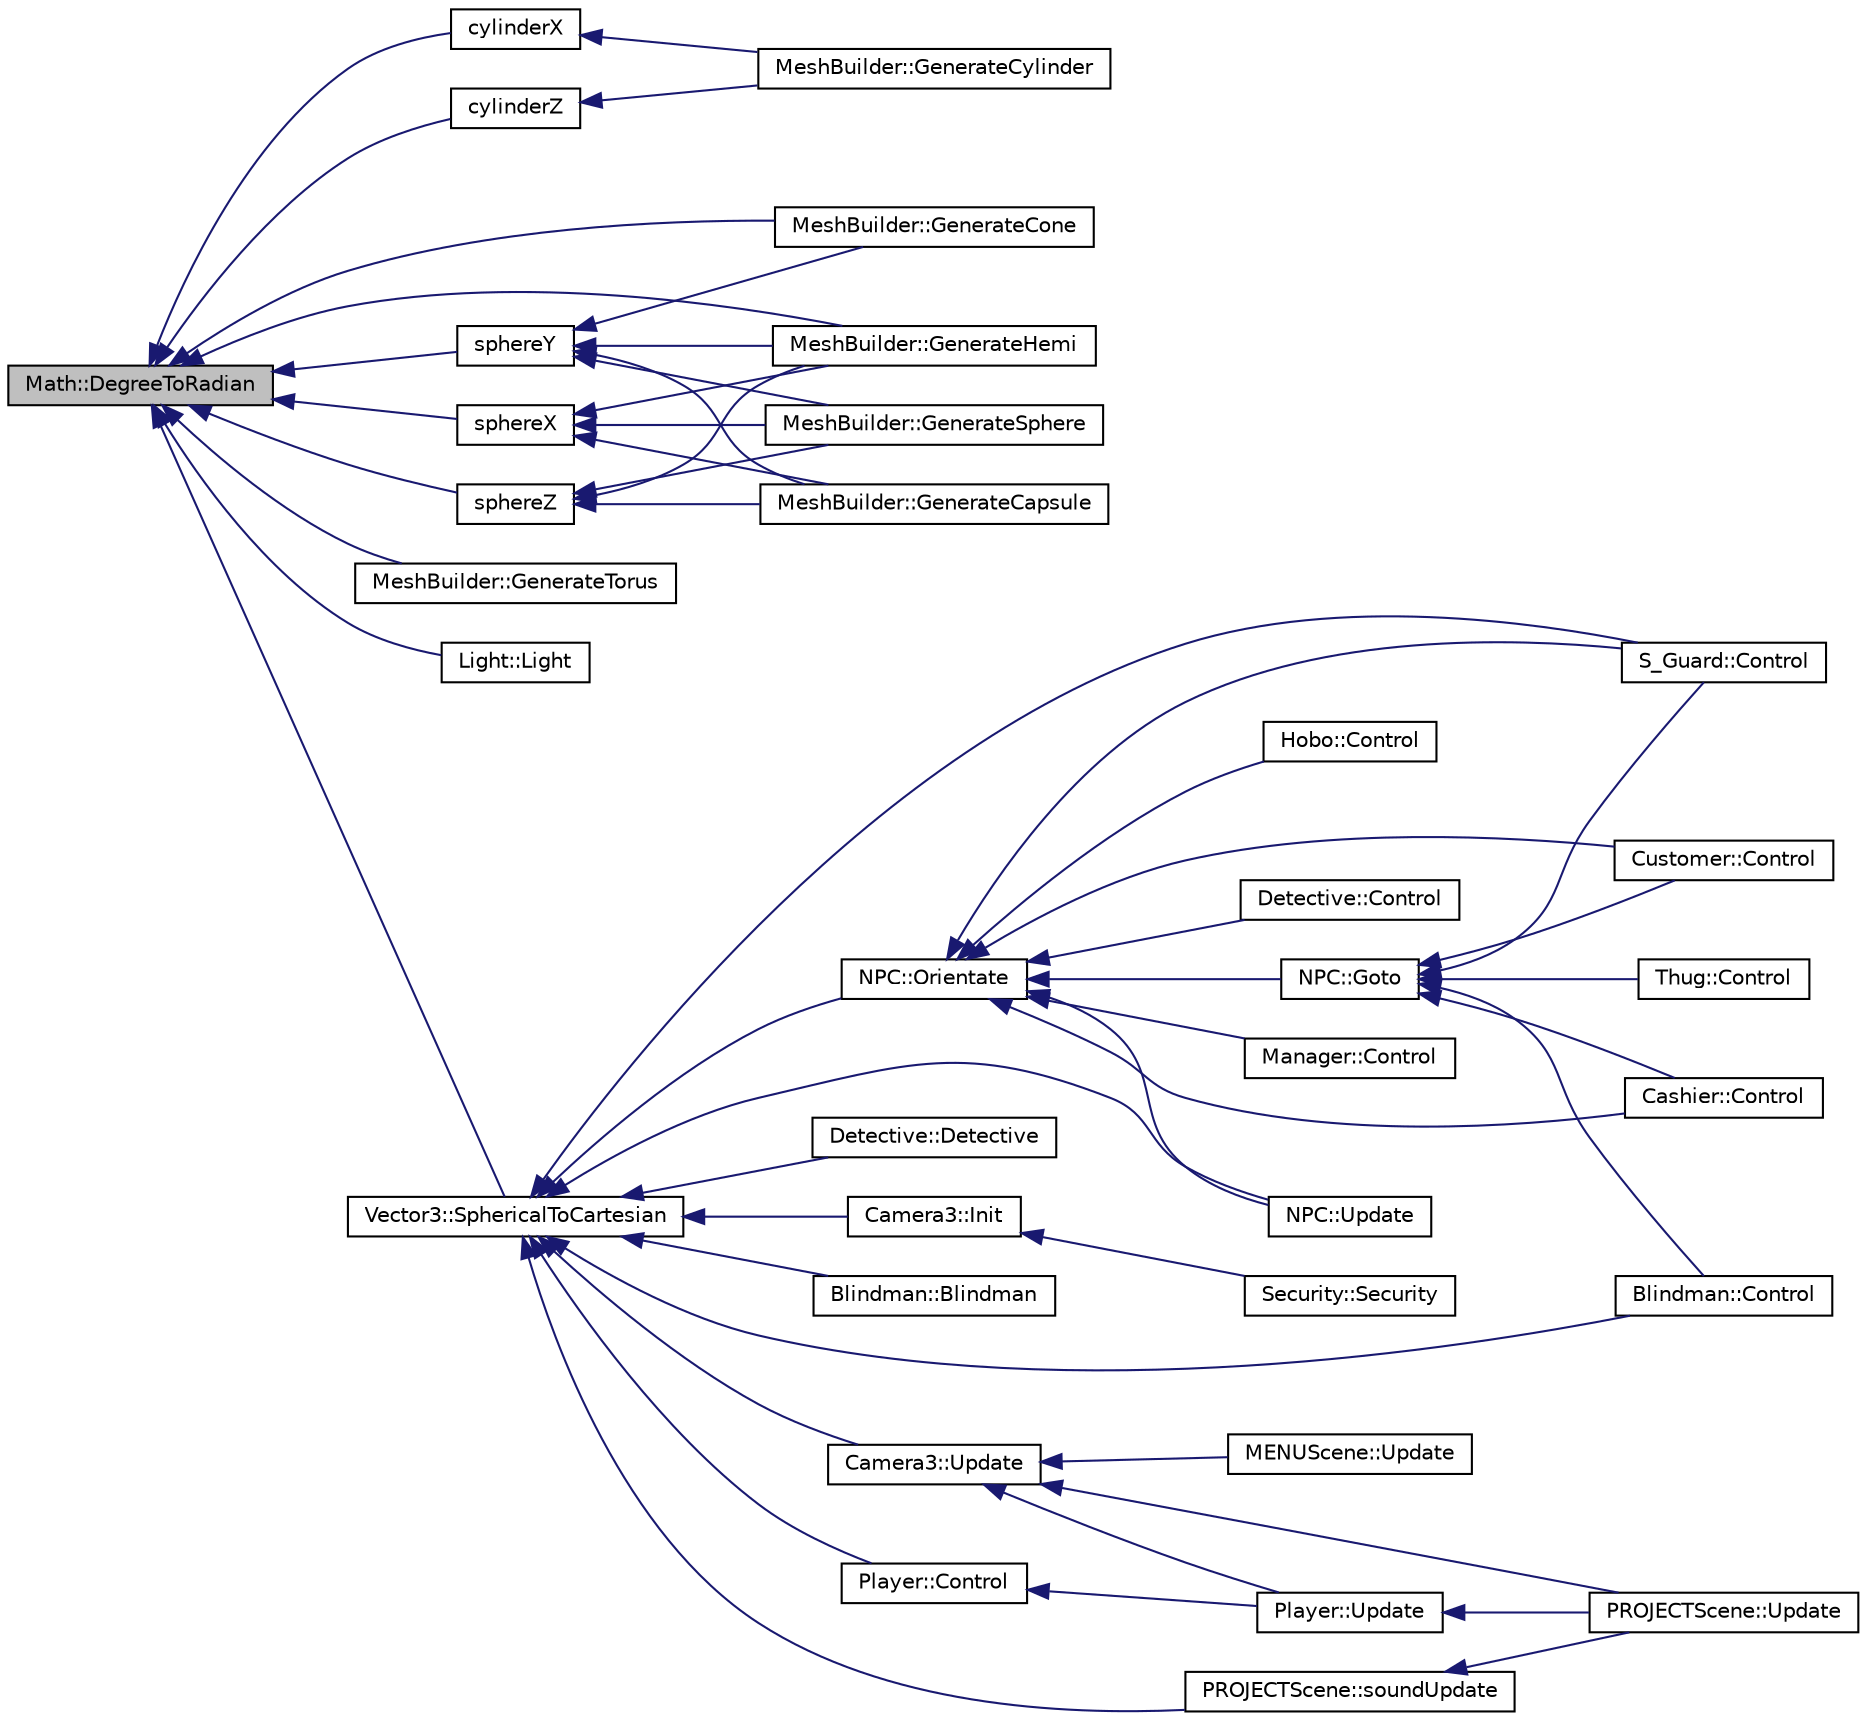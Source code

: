 digraph "Math::DegreeToRadian"
{
  bgcolor="transparent";
  edge [fontname="Helvetica",fontsize="10",labelfontname="Helvetica",labelfontsize="10"];
  node [fontname="Helvetica",fontsize="10",shape=record];
  rankdir="LR";
  Node1 [label="Math::DegreeToRadian",height=0.2,width=0.4,color="black", fillcolor="grey75", style="filled", fontcolor="black"];
  Node1 -> Node2 [dir="back",color="midnightblue",fontsize="10",style="solid",fontname="Helvetica"];
  Node2 [label="cylinderX",height=0.2,width=0.4,color="black",URL="$MeshBuilder_8cpp.html#af69cd953e182610b7858d10e44de8095"];
  Node2 -> Node3 [dir="back",color="midnightblue",fontsize="10",style="solid",fontname="Helvetica"];
  Node3 [label="MeshBuilder::GenerateCylinder",height=0.2,width=0.4,color="black",URL="$classMeshBuilder.html#a283edcbedde3c75acf96907182a725b8",tooltip="Generate the vertices of a cylinder; Use color for each vertex Then generate the VBO/IBO and store th..."];
  Node1 -> Node4 [dir="back",color="midnightblue",fontsize="10",style="solid",fontname="Helvetica"];
  Node4 [label="cylinderZ",height=0.2,width=0.4,color="black",URL="$MeshBuilder_8cpp.html#ad4c5cfc88779344e551288f07a734b99"];
  Node4 -> Node3 [dir="back",color="midnightblue",fontsize="10",style="solid",fontname="Helvetica"];
  Node1 -> Node5 [dir="back",color="midnightblue",fontsize="10",style="solid",fontname="Helvetica"];
  Node5 [label="MeshBuilder::GenerateCone",height=0.2,width=0.4,color="black",URL="$classMeshBuilder.html#a27562f4f20e5e089cc5680c1d20f36ab"];
  Node1 -> Node6 [dir="back",color="midnightblue",fontsize="10",style="solid",fontname="Helvetica"];
  Node6 [label="MeshBuilder::GenerateHemi",height=0.2,width=0.4,color="black",URL="$classMeshBuilder.html#af27e0bbaa8cfa853111d443a4ba37d5c",tooltip="Generate the vertices of a hemisphere; Use color for each vertex Then generate the VBO/IBO and store ..."];
  Node1 -> Node7 [dir="back",color="midnightblue",fontsize="10",style="solid",fontname="Helvetica"];
  Node7 [label="MeshBuilder::GenerateTorus",height=0.2,width=0.4,color="black",URL="$classMeshBuilder.html#aa0fd7de9ef15dbc113a3f84b859ebe95"];
  Node1 -> Node8 [dir="back",color="midnightblue",fontsize="10",style="solid",fontname="Helvetica"];
  Node8 [label="Light::Light",height=0.2,width=0.4,color="black",URL="$structLight.html#aeb5df09a25a32f19fdffa761268ba24f"];
  Node1 -> Node9 [dir="back",color="midnightblue",fontsize="10",style="solid",fontname="Helvetica"];
  Node9 [label="sphereX",height=0.2,width=0.4,color="black",URL="$MeshBuilder_8cpp.html#a42b85724173510abff8489cfe7806c3f"];
  Node9 -> Node10 [dir="back",color="midnightblue",fontsize="10",style="solid",fontname="Helvetica"];
  Node10 [label="MeshBuilder::GenerateCapsule",height=0.2,width=0.4,color="black",URL="$classMeshBuilder.html#ad1e169f5ff628a5f2a59a239def9c6be",tooltip="Generate the vertices of a capsule (cylinder with hemisphere at top & bottom); Use color for each ver..."];
  Node9 -> Node6 [dir="back",color="midnightblue",fontsize="10",style="solid",fontname="Helvetica"];
  Node9 -> Node11 [dir="back",color="midnightblue",fontsize="10",style="solid",fontname="Helvetica"];
  Node11 [label="MeshBuilder::GenerateSphere",height=0.2,width=0.4,color="black",URL="$classMeshBuilder.html#a10f627b0355a031b42d0337e95d2af56",tooltip="Generate the vertices of a sphere; Use color for each vertex Then generate the VBO/IBO and store them..."];
  Node1 -> Node12 [dir="back",color="midnightblue",fontsize="10",style="solid",fontname="Helvetica"];
  Node12 [label="sphereY",height=0.2,width=0.4,color="black",URL="$MeshBuilder_8cpp.html#a2eecb745cd0d786dbb888a9439ff2794"];
  Node12 -> Node10 [dir="back",color="midnightblue",fontsize="10",style="solid",fontname="Helvetica"];
  Node12 -> Node5 [dir="back",color="midnightblue",fontsize="10",style="solid",fontname="Helvetica"];
  Node12 -> Node6 [dir="back",color="midnightblue",fontsize="10",style="solid",fontname="Helvetica"];
  Node12 -> Node11 [dir="back",color="midnightblue",fontsize="10",style="solid",fontname="Helvetica"];
  Node1 -> Node13 [dir="back",color="midnightblue",fontsize="10",style="solid",fontname="Helvetica"];
  Node13 [label="sphereZ",height=0.2,width=0.4,color="black",URL="$MeshBuilder_8cpp.html#ad611a1f30697cb26b310c16a493d8c4f"];
  Node13 -> Node10 [dir="back",color="midnightblue",fontsize="10",style="solid",fontname="Helvetica"];
  Node13 -> Node6 [dir="back",color="midnightblue",fontsize="10",style="solid",fontname="Helvetica"];
  Node13 -> Node11 [dir="back",color="midnightblue",fontsize="10",style="solid",fontname="Helvetica"];
  Node1 -> Node14 [dir="back",color="midnightblue",fontsize="10",style="solid",fontname="Helvetica"];
  Node14 [label="Vector3::SphericalToCartesian",height=0.2,width=0.4,color="black",URL="$structVector3.html#ab3b1af4c82ca09bf8ce997c205e3cb10"];
  Node14 -> Node15 [dir="back",color="midnightblue",fontsize="10",style="solid",fontname="Helvetica"];
  Node15 [label="Blindman::Blindman",height=0.2,width=0.4,color="black",URL="$classBlindman.html#a95e87f7791f5838fe069515f5734f89d"];
  Node14 -> Node16 [dir="back",color="midnightblue",fontsize="10",style="solid",fontname="Helvetica"];
  Node16 [label="Player::Control",height=0.2,width=0.4,color="black",URL="$classPlayer.html#ab5814b0518cf6aa4ee4955630840b481",tooltip="PLayer Control. "];
  Node16 -> Node17 [dir="back",color="midnightblue",fontsize="10",style="solid",fontname="Helvetica"];
  Node17 [label="Player::Update",height=0.2,width=0.4,color="black",URL="$classPlayer.html#a522cbf980cc179616292e2b25399c1dc",tooltip="PLayer Update function. "];
  Node17 -> Node18 [dir="back",color="midnightblue",fontsize="10",style="solid",fontname="Helvetica"];
  Node18 [label="PROJECTScene::Update",height=0.2,width=0.4,color="black",URL="$classPROJECTScene.html#ab4521f32fd8e1e5901c9896404e09789",tooltip="Upadte. "];
  Node14 -> Node19 [dir="back",color="midnightblue",fontsize="10",style="solid",fontname="Helvetica"];
  Node19 [label="Blindman::Control",height=0.2,width=0.4,color="black",URL="$classBlindman.html#a1075050c7a1ad2ccb92e39f107bdc831",tooltip="Blindman Control. "];
  Node14 -> Node20 [dir="back",color="midnightblue",fontsize="10",style="solid",fontname="Helvetica"];
  Node20 [label="S_Guard::Control",height=0.2,width=0.4,color="black",URL="$classS__Guard.html#a757e5c4e30aeae82816f6f93c20858b2",tooltip="Security Control. "];
  Node14 -> Node21 [dir="back",color="midnightblue",fontsize="10",style="solid",fontname="Helvetica"];
  Node21 [label="Detective::Detective",height=0.2,width=0.4,color="black",URL="$classDetective.html#adf30d397574d2d3d7c07e6a027bb5899"];
  Node14 -> Node22 [dir="back",color="midnightblue",fontsize="10",style="solid",fontname="Helvetica"];
  Node22 [label="Camera3::Init",height=0.2,width=0.4,color="black",URL="$classCamera3.html#a1cb8d466abcd4d1ad4567846dcca1ce5",tooltip="This is the initializer. "];
  Node22 -> Node23 [dir="back",color="midnightblue",fontsize="10",style="solid",fontname="Helvetica"];
  Node23 [label="Security::Security",height=0.2,width=0.4,color="black",URL="$classSecurity.html#ae7a09d00c186c6587e9fda320a885c28"];
  Node14 -> Node24 [dir="back",color="midnightblue",fontsize="10",style="solid",fontname="Helvetica"];
  Node24 [label="NPC::Orientate",height=0.2,width=0.4,color="black",URL="$classNPC.html#a1dd6753d963d97c35971f223843fa20b",tooltip="Orientation. "];
  Node24 -> Node25 [dir="back",color="midnightblue",fontsize="10",style="solid",fontname="Helvetica"];
  Node25 [label="Hobo::Control",height=0.2,width=0.4,color="black",URL="$classHobo.html#afcf4cdc2748d1a3ace0059ac87631509",tooltip="Hobo control. "];
  Node24 -> Node26 [dir="back",color="midnightblue",fontsize="10",style="solid",fontname="Helvetica"];
  Node26 [label="Cashier::Control",height=0.2,width=0.4,color="black",URL="$classCashier.html#a4932c14600f942a852991044f7d99fcb",tooltip="Cashier Control. "];
  Node24 -> Node27 [dir="back",color="midnightblue",fontsize="10",style="solid",fontname="Helvetica"];
  Node27 [label="Customer::Control",height=0.2,width=0.4,color="black",URL="$classCustomer.html#a21ad635f8e45a5a82d28ce59c11b37d0",tooltip="Customer Control. "];
  Node24 -> Node28 [dir="back",color="midnightblue",fontsize="10",style="solid",fontname="Helvetica"];
  Node28 [label="Detective::Control",height=0.2,width=0.4,color="black",URL="$classDetective.html#a6c4bd2e90dc9cd222cab66e86bee7a49",tooltip="Detective Control. "];
  Node24 -> Node20 [dir="back",color="midnightblue",fontsize="10",style="solid",fontname="Helvetica"];
  Node24 -> Node29 [dir="back",color="midnightblue",fontsize="10",style="solid",fontname="Helvetica"];
  Node29 [label="Manager::Control",height=0.2,width=0.4,color="black",URL="$classManager.html#aa23a22bfd454e602d39588a6b6b23224",tooltip="Manager Control. "];
  Node24 -> Node30 [dir="back",color="midnightblue",fontsize="10",style="solid",fontname="Helvetica"];
  Node30 [label="NPC::Goto",height=0.2,width=0.4,color="black",URL="$classNPC.html#a6f8d69aac667c616c6e42d49358cf968",tooltip="Go to function. "];
  Node30 -> Node31 [dir="back",color="midnightblue",fontsize="10",style="solid",fontname="Helvetica"];
  Node31 [label="Thug::Control",height=0.2,width=0.4,color="black",URL="$classThug.html#acb36644581f6c78939ad2711b96fc7ba",tooltip="Thug control. "];
  Node30 -> Node26 [dir="back",color="midnightblue",fontsize="10",style="solid",fontname="Helvetica"];
  Node30 -> Node19 [dir="back",color="midnightblue",fontsize="10",style="solid",fontname="Helvetica"];
  Node30 -> Node27 [dir="back",color="midnightblue",fontsize="10",style="solid",fontname="Helvetica"];
  Node30 -> Node20 [dir="back",color="midnightblue",fontsize="10",style="solid",fontname="Helvetica"];
  Node24 -> Node32 [dir="back",color="midnightblue",fontsize="10",style="solid",fontname="Helvetica"];
  Node32 [label="NPC::Update",height=0.2,width=0.4,color="black",URL="$classNPC.html#a24721357146b87e473c740fe9f295841",tooltip="Update function. "];
  Node14 -> Node33 [dir="back",color="midnightblue",fontsize="10",style="solid",fontname="Helvetica"];
  Node33 [label="PROJECTScene::soundUpdate",height=0.2,width=0.4,color="black",URL="$classPROJECTScene.html#a9a58de28e3dbff47b5ff73f51168b31c",tooltip="This is the sound update for playing diff sounds. "];
  Node33 -> Node18 [dir="back",color="midnightblue",fontsize="10",style="solid",fontname="Helvetica"];
  Node14 -> Node34 [dir="back",color="midnightblue",fontsize="10",style="solid",fontname="Helvetica"];
  Node34 [label="Camera3::Update",height=0.2,width=0.4,color="black",URL="$classCamera3.html#acc5d4103826cda6d20b80a0d35eacdbe",tooltip="This is the update function. "];
  Node34 -> Node35 [dir="back",color="midnightblue",fontsize="10",style="solid",fontname="Helvetica"];
  Node35 [label="MENUScene::Update",height=0.2,width=0.4,color="black",URL="$classMENUScene.html#af3d760e446184aaac26ae0af2163ad3a",tooltip="Update. "];
  Node34 -> Node17 [dir="back",color="midnightblue",fontsize="10",style="solid",fontname="Helvetica"];
  Node34 -> Node18 [dir="back",color="midnightblue",fontsize="10",style="solid",fontname="Helvetica"];
  Node14 -> Node32 [dir="back",color="midnightblue",fontsize="10",style="solid",fontname="Helvetica"];
}
